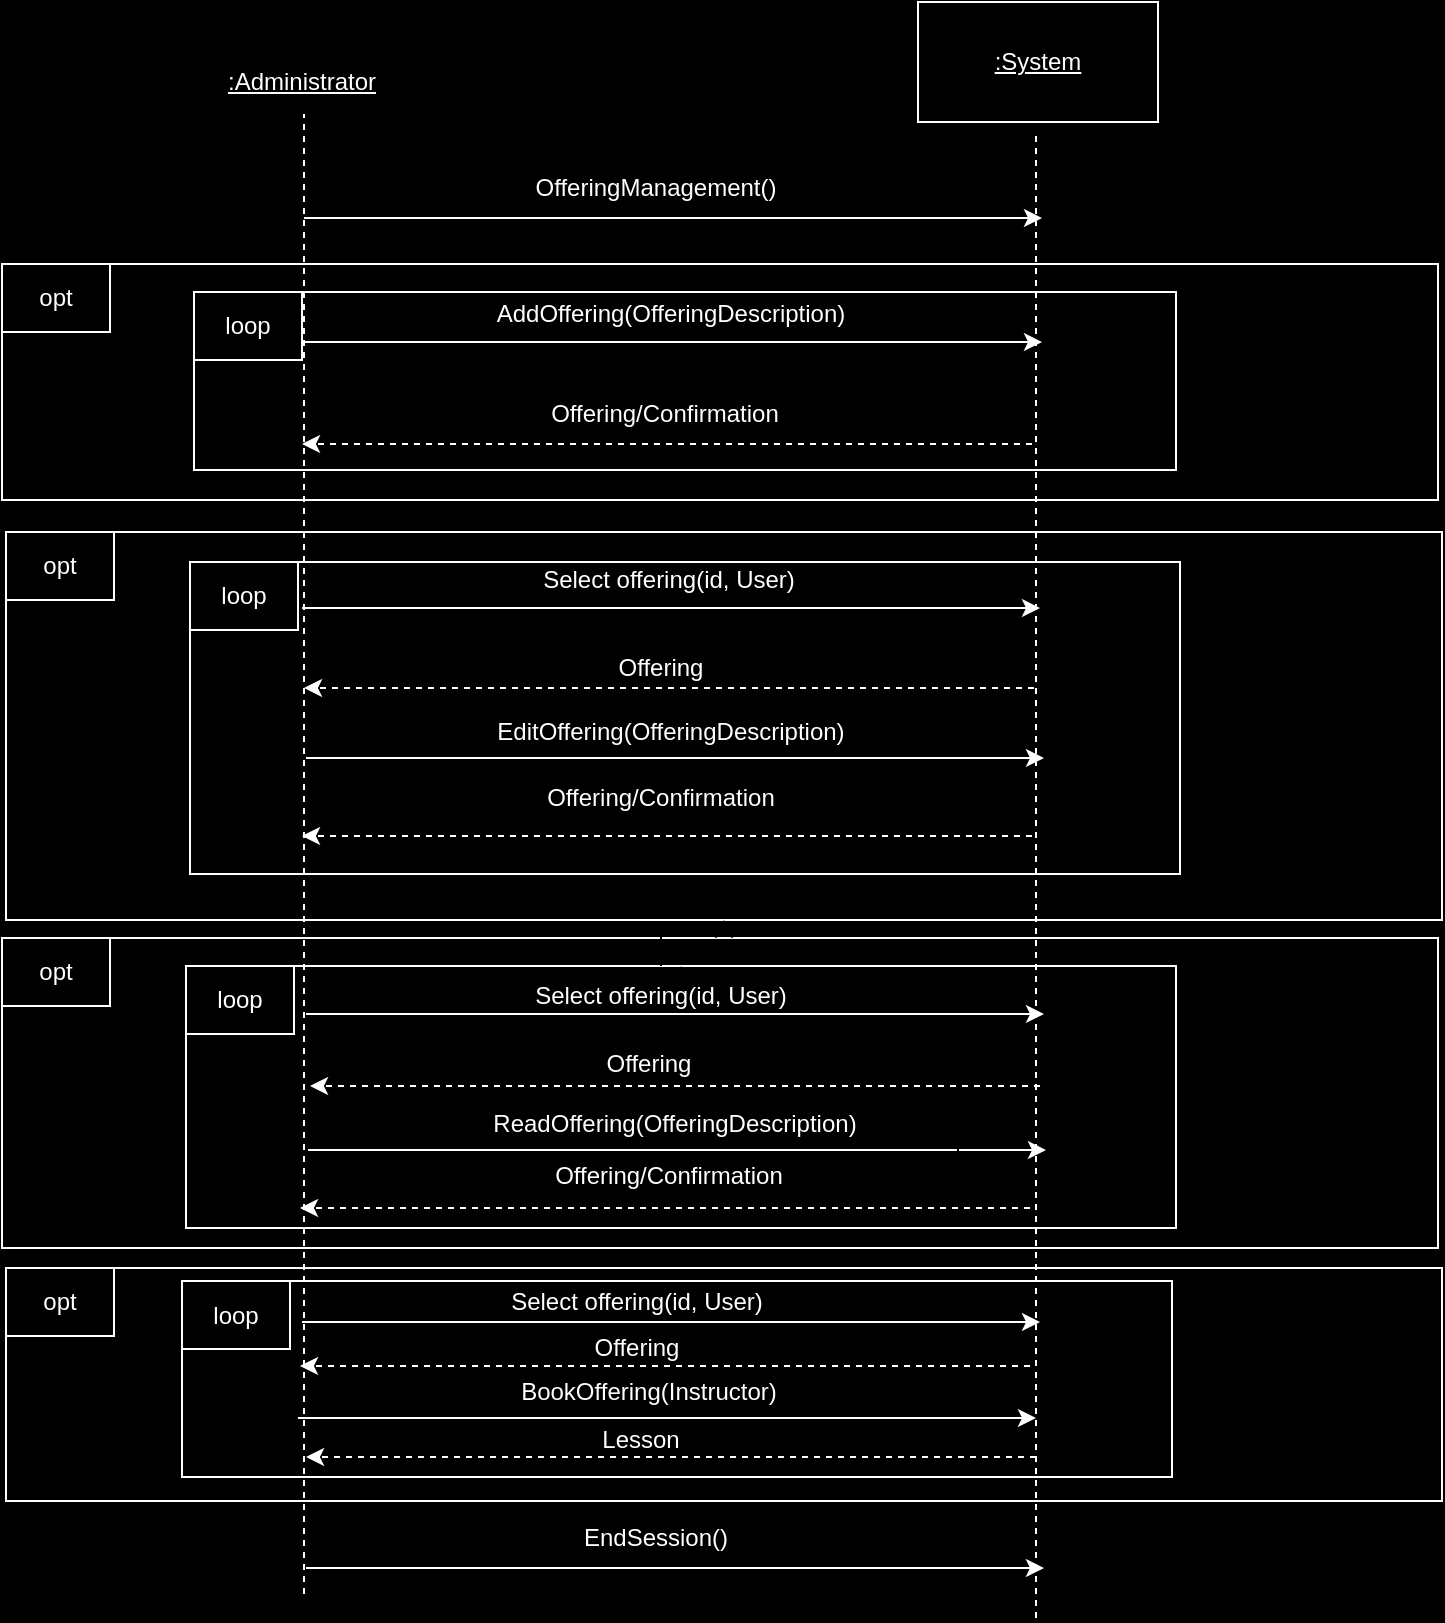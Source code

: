 <mxfile version="24.8.4">
  <diagram name="Page-1" id="S6R2McVNnZuRSGAqZM0K">
    <mxGraphModel dx="576" dy="791" grid="0" gridSize="10" guides="1" tooltips="1" connect="1" arrows="1" fold="1" page="1" pageScale="1" pageWidth="850" pageHeight="1100" background="#000000" math="0" shadow="0">
      <root>
        <mxCell id="0" />
        <mxCell id="1" parent="0" />
        <mxCell id="QQqbGXnuYd3Xe5WtPTO5-54" value="" style="rounded=0;whiteSpace=wrap;html=1;fillColor=#000000;strokeColor=#FFFFFF;" vertex="1" parent="1">
          <mxGeometry x="918" y="783" width="718" height="116.5" as="geometry" />
        </mxCell>
        <mxCell id="QQqbGXnuYd3Xe5WtPTO5-55" value="" style="rounded=0;whiteSpace=wrap;html=1;fillColor=#000000;strokeColor=#FFFFFF;" vertex="1" parent="1">
          <mxGeometry x="1006" y="789.5" width="495" height="98" as="geometry" />
        </mxCell>
        <mxCell id="QQqbGXnuYd3Xe5WtPTO5-56" value="&lt;font color=&quot;#ffffff&quot;&gt;BookOffering(Instructor)&lt;/font&gt;" style="text;html=1;align=center;verticalAlign=middle;whiteSpace=wrap;rounded=0;" vertex="1" parent="1">
          <mxGeometry x="1118" y="830" width="243" height="30" as="geometry" />
        </mxCell>
        <mxCell id="QQqbGXnuYd3Xe5WtPTO5-57" value="" style="endArrow=classic;html=1;rounded=0;strokeColor=#FFFFFF;" edge="1" parent="1">
          <mxGeometry width="50" height="50" relative="1" as="geometry">
            <mxPoint x="1064" y="858" as="sourcePoint" />
            <mxPoint x="1433" y="858" as="targetPoint" />
          </mxGeometry>
        </mxCell>
        <mxCell id="QQqbGXnuYd3Xe5WtPTO5-58" value="" style="endArrow=classic;html=1;rounded=0;strokeColor=#FFFFFF;dashed=1;" edge="1" parent="1">
          <mxGeometry width="50" height="50" relative="1" as="geometry">
            <mxPoint x="1433" y="877.5" as="sourcePoint" />
            <mxPoint x="1068" y="877.5" as="targetPoint" />
          </mxGeometry>
        </mxCell>
        <mxCell id="QQqbGXnuYd3Xe5WtPTO5-59" value="&lt;font style=&quot;background-color: rgb(0, 0, 0);&quot; color=&quot;#ffffff&quot;&gt;Lesson&lt;/font&gt;" style="text;html=1;align=center;verticalAlign=middle;whiteSpace=wrap;rounded=0;" vertex="1" parent="1">
          <mxGeometry x="1114" y="853.5" width="243" height="30" as="geometry" />
        </mxCell>
        <mxCell id="QQqbGXnuYd3Xe5WtPTO5-60" value="&lt;span style=&quot;color: rgb(255, 255, 255);&quot;&gt;loop&lt;/span&gt;" style="rounded=0;whiteSpace=wrap;html=1;fillColor=#000000;strokeColor=#FFFFFF;" vertex="1" parent="1">
          <mxGeometry x="1006" y="789.5" width="54" height="34" as="geometry" />
        </mxCell>
        <mxCell id="QQqbGXnuYd3Xe5WtPTO5-61" value="&lt;span style=&quot;color: rgb(255, 255, 255);&quot;&gt;opt&lt;/span&gt;" style="rounded=0;whiteSpace=wrap;html=1;fillColor=#000000;strokeColor=#FFFFFF;" vertex="1" parent="1">
          <mxGeometry x="918" y="783" width="54" height="34" as="geometry" />
        </mxCell>
        <mxCell id="QQqbGXnuYd3Xe5WtPTO5-1" value="" style="rounded=0;whiteSpace=wrap;html=1;fillColor=#000000;strokeColor=#FFFFFF;" vertex="1" parent="1">
          <mxGeometry x="916" y="618" width="718" height="155" as="geometry" />
        </mxCell>
        <mxCell id="QQqbGXnuYd3Xe5WtPTO5-2" value="" style="rounded=0;whiteSpace=wrap;html=1;fillColor=#000000;strokeColor=#FFFFFF;" vertex="1" parent="1">
          <mxGeometry x="1008" y="632" width="495" height="131" as="geometry" />
        </mxCell>
        <mxCell id="QQqbGXnuYd3Xe5WtPTO5-3" value="" style="endArrow=classic;html=1;rounded=0;strokeColor=#FFFFFF;" edge="1" parent="1">
          <mxGeometry width="50" height="50" relative="1" as="geometry">
            <mxPoint x="1069" y="724" as="sourcePoint" />
            <mxPoint x="1438" y="724" as="targetPoint" />
          </mxGeometry>
        </mxCell>
        <mxCell id="QQqbGXnuYd3Xe5WtPTO5-49" style="edgeStyle=orthogonalEdgeStyle;rounded=0;orthogonalLoop=1;jettySize=auto;html=1;exitX=0.5;exitY=1;exitDx=0;exitDy=0;" edge="1" parent="1" source="QQqbGXnuYd3Xe5WtPTO5-4" target="QQqbGXnuYd3Xe5WtPTO5-2">
          <mxGeometry relative="1" as="geometry" />
        </mxCell>
        <mxCell id="QQqbGXnuYd3Xe5WtPTO5-4" value="&lt;font color=&quot;#ffffff&quot;&gt;ReadOffering(OfferingDescription)&lt;/font&gt;" style="text;html=1;align=center;verticalAlign=middle;whiteSpace=wrap;rounded=0;" vertex="1" parent="1">
          <mxGeometry x="1131" y="696" width="243" height="30" as="geometry" />
        </mxCell>
        <mxCell id="QQqbGXnuYd3Xe5WtPTO5-5" value="" style="endArrow=classic;html=1;rounded=0;strokeColor=#FFFFFF;dashed=1;" edge="1" parent="1">
          <mxGeometry width="50" height="50" relative="1" as="geometry">
            <mxPoint x="1430" y="753" as="sourcePoint" />
            <mxPoint x="1065" y="753" as="targetPoint" />
          </mxGeometry>
        </mxCell>
        <mxCell id="QQqbGXnuYd3Xe5WtPTO5-6" value="&lt;font style=&quot;background-color: rgb(0, 0, 0);&quot; color=&quot;#ffffff&quot;&gt;Offering/Confirmation&lt;/font&gt;" style="text;html=1;align=center;verticalAlign=middle;whiteSpace=wrap;rounded=0;" vertex="1" parent="1">
          <mxGeometry x="1128" y="722" width="243" height="30" as="geometry" />
        </mxCell>
        <mxCell id="QQqbGXnuYd3Xe5WtPTO5-9" value="&lt;span style=&quot;color: rgb(255, 255, 255);&quot;&gt;opt&lt;/span&gt;" style="rounded=0;whiteSpace=wrap;html=1;fillColor=#000000;strokeColor=#FFFFFF;" vertex="1" parent="1">
          <mxGeometry x="916" y="618" width="54" height="34" as="geometry" />
        </mxCell>
        <mxCell id="QQqbGXnuYd3Xe5WtPTO5-10" value="&lt;span style=&quot;color: rgb(255, 255, 255);&quot;&gt;loop&lt;/span&gt;" style="rounded=0;whiteSpace=wrap;html=1;fillColor=#000000;strokeColor=#FFFFFF;" vertex="1" parent="1">
          <mxGeometry x="1008" y="632" width="54" height="34" as="geometry" />
        </mxCell>
        <mxCell id="QQqbGXnuYd3Xe5WtPTO5-11" value="" style="rounded=0;whiteSpace=wrap;html=1;fillColor=#000000;strokeColor=#FFFFFF;" vertex="1" parent="1">
          <mxGeometry x="918" y="415" width="718" height="194" as="geometry" />
        </mxCell>
        <mxCell id="QQqbGXnuYd3Xe5WtPTO5-12" value="" style="rounded=0;whiteSpace=wrap;html=1;fillColor=#000000;strokeColor=#FFFFFF;" vertex="1" parent="1">
          <mxGeometry x="1010" y="430" width="495" height="156" as="geometry" />
        </mxCell>
        <mxCell id="QQqbGXnuYd3Xe5WtPTO5-13" value="" style="endArrow=classic;html=1;rounded=0;strokeColor=#FFFFFF;" edge="1" parent="1">
          <mxGeometry width="50" height="50" relative="1" as="geometry">
            <mxPoint x="1068" y="528" as="sourcePoint" />
            <mxPoint x="1437" y="528" as="targetPoint" />
          </mxGeometry>
        </mxCell>
        <mxCell id="QQqbGXnuYd3Xe5WtPTO5-14" value="&lt;font color=&quot;#ffffff&quot;&gt;EditOffering(OfferingDescription)&lt;/font&gt;" style="text;html=1;align=center;verticalAlign=middle;whiteSpace=wrap;rounded=0;" vertex="1" parent="1">
          <mxGeometry x="1129" y="500" width="243" height="30" as="geometry" />
        </mxCell>
        <mxCell id="QQqbGXnuYd3Xe5WtPTO5-15" value="" style="endArrow=classic;html=1;rounded=0;strokeColor=#FFFFFF;dashed=1;" edge="1" parent="1">
          <mxGeometry width="50" height="50" relative="1" as="geometry">
            <mxPoint x="1431" y="567" as="sourcePoint" />
            <mxPoint x="1066" y="567" as="targetPoint" />
          </mxGeometry>
        </mxCell>
        <mxCell id="QQqbGXnuYd3Xe5WtPTO5-16" value="&lt;font style=&quot;background-color: rgb(0, 0, 0);&quot; color=&quot;#ffffff&quot;&gt;Offering/Confirmation&lt;/font&gt;" style="text;html=1;align=center;verticalAlign=middle;whiteSpace=wrap;rounded=0;" vertex="1" parent="1">
          <mxGeometry x="1124" y="533" width="243" height="30" as="geometry" />
        </mxCell>
        <mxCell id="QQqbGXnuYd3Xe5WtPTO5-19" value="&lt;span style=&quot;color: rgb(255, 255, 255);&quot;&gt;opt&lt;/span&gt;" style="rounded=0;whiteSpace=wrap;html=1;fillColor=#000000;strokeColor=#FFFFFF;" vertex="1" parent="1">
          <mxGeometry x="918" y="415" width="54" height="34" as="geometry" />
        </mxCell>
        <mxCell id="QQqbGXnuYd3Xe5WtPTO5-20" value="&lt;span style=&quot;color: rgb(255, 255, 255);&quot;&gt;loop&lt;/span&gt;" style="rounded=0;whiteSpace=wrap;html=1;fillColor=#000000;strokeColor=#FFFFFF;" vertex="1" parent="1">
          <mxGeometry x="1010" y="430" width="54" height="34" as="geometry" />
        </mxCell>
        <mxCell id="QQqbGXnuYd3Xe5WtPTO5-21" value="" style="rounded=0;whiteSpace=wrap;html=1;fillColor=#000000;strokeColor=#FFFFFF;" vertex="1" parent="1">
          <mxGeometry x="916" y="281" width="718" height="118" as="geometry" />
        </mxCell>
        <mxCell id="QQqbGXnuYd3Xe5WtPTO5-22" value="" style="rounded=0;whiteSpace=wrap;html=1;fillColor=#000000;strokeColor=#FFFFFF;" vertex="1" parent="1">
          <mxGeometry x="1012" y="295" width="491" height="89" as="geometry" />
        </mxCell>
        <mxCell id="QQqbGXnuYd3Xe5WtPTO5-23" value="" style="endArrow=none;dashed=1;html=1;rounded=0;strokeColor=#FFFFFF;" edge="1" parent="1">
          <mxGeometry width="50" height="50" relative="1" as="geometry">
            <mxPoint x="1067" y="946" as="sourcePoint" />
            <mxPoint x="1067" y="206" as="targetPoint" />
          </mxGeometry>
        </mxCell>
        <mxCell id="QQqbGXnuYd3Xe5WtPTO5-24" value="" style="endArrow=none;dashed=1;html=1;rounded=0;strokeColor=#FFFFFF;" edge="1" parent="1">
          <mxGeometry width="50" height="50" relative="1" as="geometry">
            <mxPoint x="1433" y="958" as="sourcePoint" />
            <mxPoint x="1433" y="214" as="targetPoint" />
          </mxGeometry>
        </mxCell>
        <mxCell id="QQqbGXnuYd3Xe5WtPTO5-25" value="&lt;font color=&quot;#ffffff&quot;&gt;&lt;u&gt;:Administrator&lt;/u&gt;&lt;/font&gt;" style="text;html=1;align=center;verticalAlign=middle;whiteSpace=wrap;rounded=0;" vertex="1" parent="1">
          <mxGeometry x="1036" y="175" width="60" height="30" as="geometry" />
        </mxCell>
        <mxCell id="QQqbGXnuYd3Xe5WtPTO5-26" value="" style="rounded=0;whiteSpace=wrap;html=1;fillColor=#000000;strokeColor=#FFFFFF;" vertex="1" parent="1">
          <mxGeometry x="1374" y="150" width="120" height="60" as="geometry" />
        </mxCell>
        <mxCell id="QQqbGXnuYd3Xe5WtPTO5-27" value="&lt;font color=&quot;#ffffff&quot;&gt;&lt;u&gt;:System&lt;/u&gt;&lt;/font&gt;" style="text;html=1;align=center;verticalAlign=middle;whiteSpace=wrap;rounded=0;" vertex="1" parent="1">
          <mxGeometry x="1404" y="165" width="60" height="30" as="geometry" />
        </mxCell>
        <mxCell id="QQqbGXnuYd3Xe5WtPTO5-28" value="" style="endArrow=classic;html=1;rounded=0;strokeColor=#FFFFFF;" edge="1" parent="1">
          <mxGeometry width="50" height="50" relative="1" as="geometry">
            <mxPoint x="1067" y="258" as="sourcePoint" />
            <mxPoint x="1436" y="258" as="targetPoint" />
          </mxGeometry>
        </mxCell>
        <mxCell id="QQqbGXnuYd3Xe5WtPTO5-29" value="&lt;font color=&quot;#ffffff&quot;&gt;OfferingManagement()&lt;/font&gt;" style="text;html=1;align=center;verticalAlign=middle;whiteSpace=wrap;rounded=0;" vertex="1" parent="1">
          <mxGeometry x="1213" y="228" width="60" height="30" as="geometry" />
        </mxCell>
        <mxCell id="QQqbGXnuYd3Xe5WtPTO5-30" value="" style="endArrow=classic;html=1;rounded=0;strokeColor=#FFFFFF;" edge="1" parent="1">
          <mxGeometry width="50" height="50" relative="1" as="geometry">
            <mxPoint x="1067" y="320" as="sourcePoint" />
            <mxPoint x="1436" y="320" as="targetPoint" />
          </mxGeometry>
        </mxCell>
        <mxCell id="QQqbGXnuYd3Xe5WtPTO5-31" value="&lt;font color=&quot;#ffffff&quot;&gt;AddOffering(OfferingDescription)&lt;/font&gt;" style="text;html=1;align=center;verticalAlign=middle;whiteSpace=wrap;rounded=0;" vertex="1" parent="1">
          <mxGeometry x="1129" y="291" width="243" height="30" as="geometry" />
        </mxCell>
        <mxCell id="QQqbGXnuYd3Xe5WtPTO5-32" value="" style="endArrow=classic;html=1;rounded=0;strokeColor=#FFFFFF;dashed=1;" edge="1" parent="1">
          <mxGeometry width="50" height="50" relative="1" as="geometry">
            <mxPoint x="1431" y="371" as="sourcePoint" />
            <mxPoint x="1066" y="371" as="targetPoint" />
          </mxGeometry>
        </mxCell>
        <mxCell id="QQqbGXnuYd3Xe5WtPTO5-33" value="&lt;font style=&quot;background-color: rgb(0, 0, 0);&quot; color=&quot;#ffffff&quot;&gt;Offering/Confirmation&lt;/font&gt;" style="text;html=1;align=center;verticalAlign=middle;whiteSpace=wrap;rounded=0;" vertex="1" parent="1">
          <mxGeometry x="1126" y="341" width="243" height="30" as="geometry" />
        </mxCell>
        <mxCell id="QQqbGXnuYd3Xe5WtPTO5-36" value="&lt;span style=&quot;color: rgb(255, 255, 255);&quot;&gt;opt&lt;/span&gt;" style="rounded=0;whiteSpace=wrap;html=1;fillColor=#000000;strokeColor=#FFFFFF;" vertex="1" parent="1">
          <mxGeometry x="916" y="281" width="54" height="34" as="geometry" />
        </mxCell>
        <mxCell id="QQqbGXnuYd3Xe5WtPTO5-37" value="&lt;span style=&quot;color: rgb(255, 255, 255);&quot;&gt;loop&lt;/span&gt;" style="rounded=0;whiteSpace=wrap;html=1;fillColor=#000000;strokeColor=#FFFFFF;" vertex="1" parent="1">
          <mxGeometry x="1012" y="295" width="54" height="34" as="geometry" />
        </mxCell>
        <mxCell id="QQqbGXnuYd3Xe5WtPTO5-38" value="" style="endArrow=classic;html=1;rounded=0;strokeColor=#FFFFFF;" edge="1" parent="1">
          <mxGeometry width="50" height="50" relative="1" as="geometry">
            <mxPoint x="1068" y="933" as="sourcePoint" />
            <mxPoint x="1437" y="933" as="targetPoint" />
          </mxGeometry>
        </mxCell>
        <mxCell id="QQqbGXnuYd3Xe5WtPTO5-39" value="&lt;font color=&quot;#ffffff&quot;&gt;EndSession()&lt;/font&gt;" style="text;html=1;align=center;verticalAlign=middle;whiteSpace=wrap;rounded=0;" vertex="1" parent="1">
          <mxGeometry x="1213" y="903" width="60" height="30" as="geometry" />
        </mxCell>
        <mxCell id="QQqbGXnuYd3Xe5WtPTO5-45" value="" style="endArrow=classic;html=1;rounded=0;strokeColor=#FFFFFF;" edge="1" parent="1">
          <mxGeometry width="50" height="50" relative="1" as="geometry">
            <mxPoint x="1066" y="453" as="sourcePoint" />
            <mxPoint x="1435" y="453" as="targetPoint" />
          </mxGeometry>
        </mxCell>
        <mxCell id="QQqbGXnuYd3Xe5WtPTO5-46" value="&lt;font color=&quot;#ffffff&quot;&gt;Select offering(id, User)&lt;/font&gt;" style="text;html=1;align=center;verticalAlign=middle;whiteSpace=wrap;rounded=0;" vertex="1" parent="1">
          <mxGeometry x="1128" y="424" width="243" height="30" as="geometry" />
        </mxCell>
        <mxCell id="QQqbGXnuYd3Xe5WtPTO5-47" value="" style="endArrow=classic;html=1;rounded=0;strokeColor=#FFFFFF;dashed=1;" edge="1" parent="1">
          <mxGeometry width="50" height="50" relative="1" as="geometry">
            <mxPoint x="1432" y="493" as="sourcePoint" />
            <mxPoint x="1067" y="493" as="targetPoint" />
          </mxGeometry>
        </mxCell>
        <mxCell id="QQqbGXnuYd3Xe5WtPTO5-48" value="&lt;font color=&quot;#ffffff&quot;&gt;Offering&lt;/font&gt;" style="text;html=1;align=center;verticalAlign=middle;whiteSpace=wrap;rounded=0;" vertex="1" parent="1">
          <mxGeometry x="1124" y="468" width="243" height="30" as="geometry" />
        </mxCell>
        <mxCell id="QQqbGXnuYd3Xe5WtPTO5-50" value="" style="endArrow=classic;html=1;rounded=0;strokeColor=#FFFFFF;" edge="1" parent="1">
          <mxGeometry width="50" height="50" relative="1" as="geometry">
            <mxPoint x="1068" y="656" as="sourcePoint" />
            <mxPoint x="1437" y="656" as="targetPoint" />
          </mxGeometry>
        </mxCell>
        <mxCell id="QQqbGXnuYd3Xe5WtPTO5-51" value="" style="endArrow=classic;html=1;rounded=0;strokeColor=#FFFFFF;dashed=1;" edge="1" parent="1">
          <mxGeometry width="50" height="50" relative="1" as="geometry">
            <mxPoint x="1435" y="692" as="sourcePoint" />
            <mxPoint x="1070" y="692" as="targetPoint" />
          </mxGeometry>
        </mxCell>
        <mxCell id="QQqbGXnuYd3Xe5WtPTO5-62" value="" style="edgeStyle=orthogonalEdgeStyle;rounded=0;orthogonalLoop=1;jettySize=auto;html=1;" edge="1" parent="1" source="QQqbGXnuYd3Xe5WtPTO5-52" target="QQqbGXnuYd3Xe5WtPTO5-11">
          <mxGeometry relative="1" as="geometry" />
        </mxCell>
        <mxCell id="QQqbGXnuYd3Xe5WtPTO5-52" value="&lt;font color=&quot;#ffffff&quot;&gt;Select offering(id, User)&lt;/font&gt;" style="text;html=1;align=center;verticalAlign=middle;whiteSpace=wrap;rounded=0;" vertex="1" parent="1">
          <mxGeometry x="1124" y="632" width="243" height="30" as="geometry" />
        </mxCell>
        <mxCell id="QQqbGXnuYd3Xe5WtPTO5-53" value="&lt;font color=&quot;#ffffff&quot;&gt;Offering&lt;/font&gt;" style="text;html=1;align=center;verticalAlign=middle;whiteSpace=wrap;rounded=0;" vertex="1" parent="1">
          <mxGeometry x="1118" y="666" width="243" height="30" as="geometry" />
        </mxCell>
        <mxCell id="QQqbGXnuYd3Xe5WtPTO5-63" value="" style="endArrow=classic;html=1;rounded=0;strokeColor=#FFFFFF;" edge="1" parent="1">
          <mxGeometry width="50" height="50" relative="1" as="geometry">
            <mxPoint x="1066" y="810" as="sourcePoint" />
            <mxPoint x="1435" y="810" as="targetPoint" />
          </mxGeometry>
        </mxCell>
        <mxCell id="QQqbGXnuYd3Xe5WtPTO5-65" value="" style="endArrow=classic;html=1;rounded=0;strokeColor=#FFFFFF;dashed=1;" edge="1" parent="1">
          <mxGeometry width="50" height="50" relative="1" as="geometry">
            <mxPoint x="1430" y="832" as="sourcePoint" />
            <mxPoint x="1065" y="832" as="targetPoint" />
          </mxGeometry>
        </mxCell>
        <mxCell id="QQqbGXnuYd3Xe5WtPTO5-66" value="&lt;font color=&quot;#ffffff&quot;&gt;Offering&lt;/font&gt;" style="text;html=1;align=center;verticalAlign=middle;whiteSpace=wrap;rounded=0;" vertex="1" parent="1">
          <mxGeometry x="1112" y="808" width="243" height="30" as="geometry" />
        </mxCell>
        <mxCell id="QQqbGXnuYd3Xe5WtPTO5-67" value="&lt;font color=&quot;#ffffff&quot;&gt;Select offering(id, User)&lt;/font&gt;" style="text;html=1;align=center;verticalAlign=middle;whiteSpace=wrap;rounded=0;" vertex="1" parent="1">
          <mxGeometry x="1112" y="785" width="243" height="30" as="geometry" />
        </mxCell>
      </root>
    </mxGraphModel>
  </diagram>
</mxfile>
